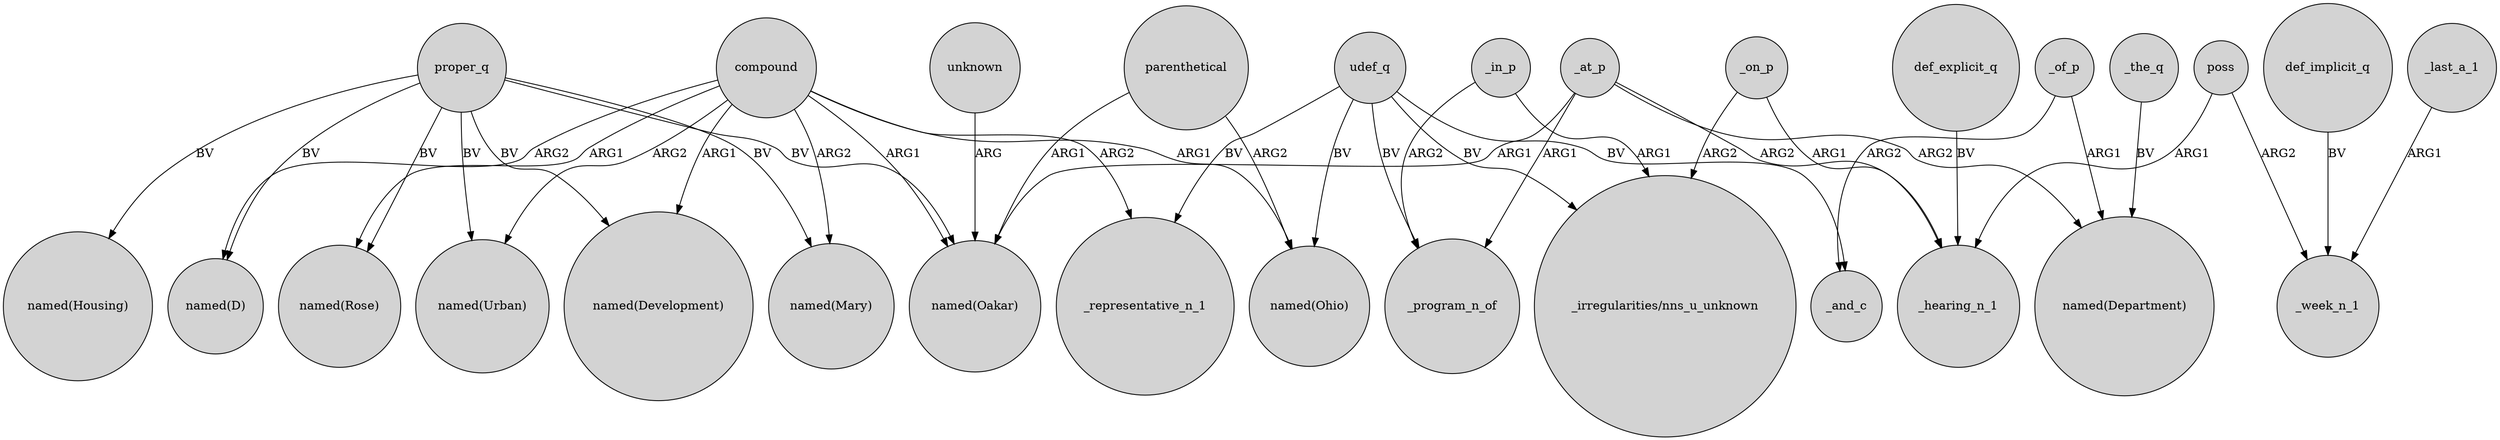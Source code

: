 digraph {
	node [shape=circle style=filled]
	compound -> "named(Ohio)" [label=ARG1]
	_in_p -> "_irregularities/nns_u_unknown" [label=ARG1]
	def_implicit_q -> _week_n_1 [label=BV]
	proper_q -> "named(Housing)" [label=BV]
	parenthetical -> "named(Ohio)" [label=ARG2]
	udef_q -> "_irregularities/nns_u_unknown" [label=BV]
	def_explicit_q -> _hearing_n_1 [label=BV]
	proper_q -> "named(Development)" [label=BV]
	parenthetical -> "named(Oakar)" [label=ARG1]
	udef_q -> "named(Ohio)" [label=BV]
	proper_q -> "named(Urban)" [label=BV]
	_of_p -> _and_c [label=ARG2]
	_on_p -> "_irregularities/nns_u_unknown" [label=ARG2]
	udef_q -> _program_n_of [label=BV]
	compound -> "named(Rose)" [label=ARG1]
	_at_p -> "named(Department)" [label=ARG2]
	proper_q -> "named(Mary)" [label=BV]
	poss -> _week_n_1 [label=ARG2]
	_at_p -> "named(Oakar)" [label=ARG1]
	_at_p -> _program_n_of [label=ARG1]
	compound -> _representative_n_1 [label=ARG2]
	_on_p -> _hearing_n_1 [label=ARG1]
	_of_p -> "named(Department)" [label=ARG1]
	compound -> "named(Urban)" [label=ARG2]
	_at_p -> _hearing_n_1 [label=ARG2]
	_last_a_1 -> _week_n_1 [label=ARG1]
	compound -> "named(D)" [label=ARG2]
	poss -> _hearing_n_1 [label=ARG1]
	_the_q -> "named(Department)" [label=BV]
	udef_q -> _representative_n_1 [label=BV]
	proper_q -> "named(Oakar)" [label=BV]
	compound -> "named(Mary)" [label=ARG2]
	proper_q -> "named(D)" [label=BV]
	unknown -> "named(Oakar)" [label=ARG]
	proper_q -> "named(Rose)" [label=BV]
	compound -> "named(Oakar)" [label=ARG1]
	compound -> "named(Development)" [label=ARG1]
	udef_q -> _and_c [label=BV]
	_in_p -> _program_n_of [label=ARG2]
}

